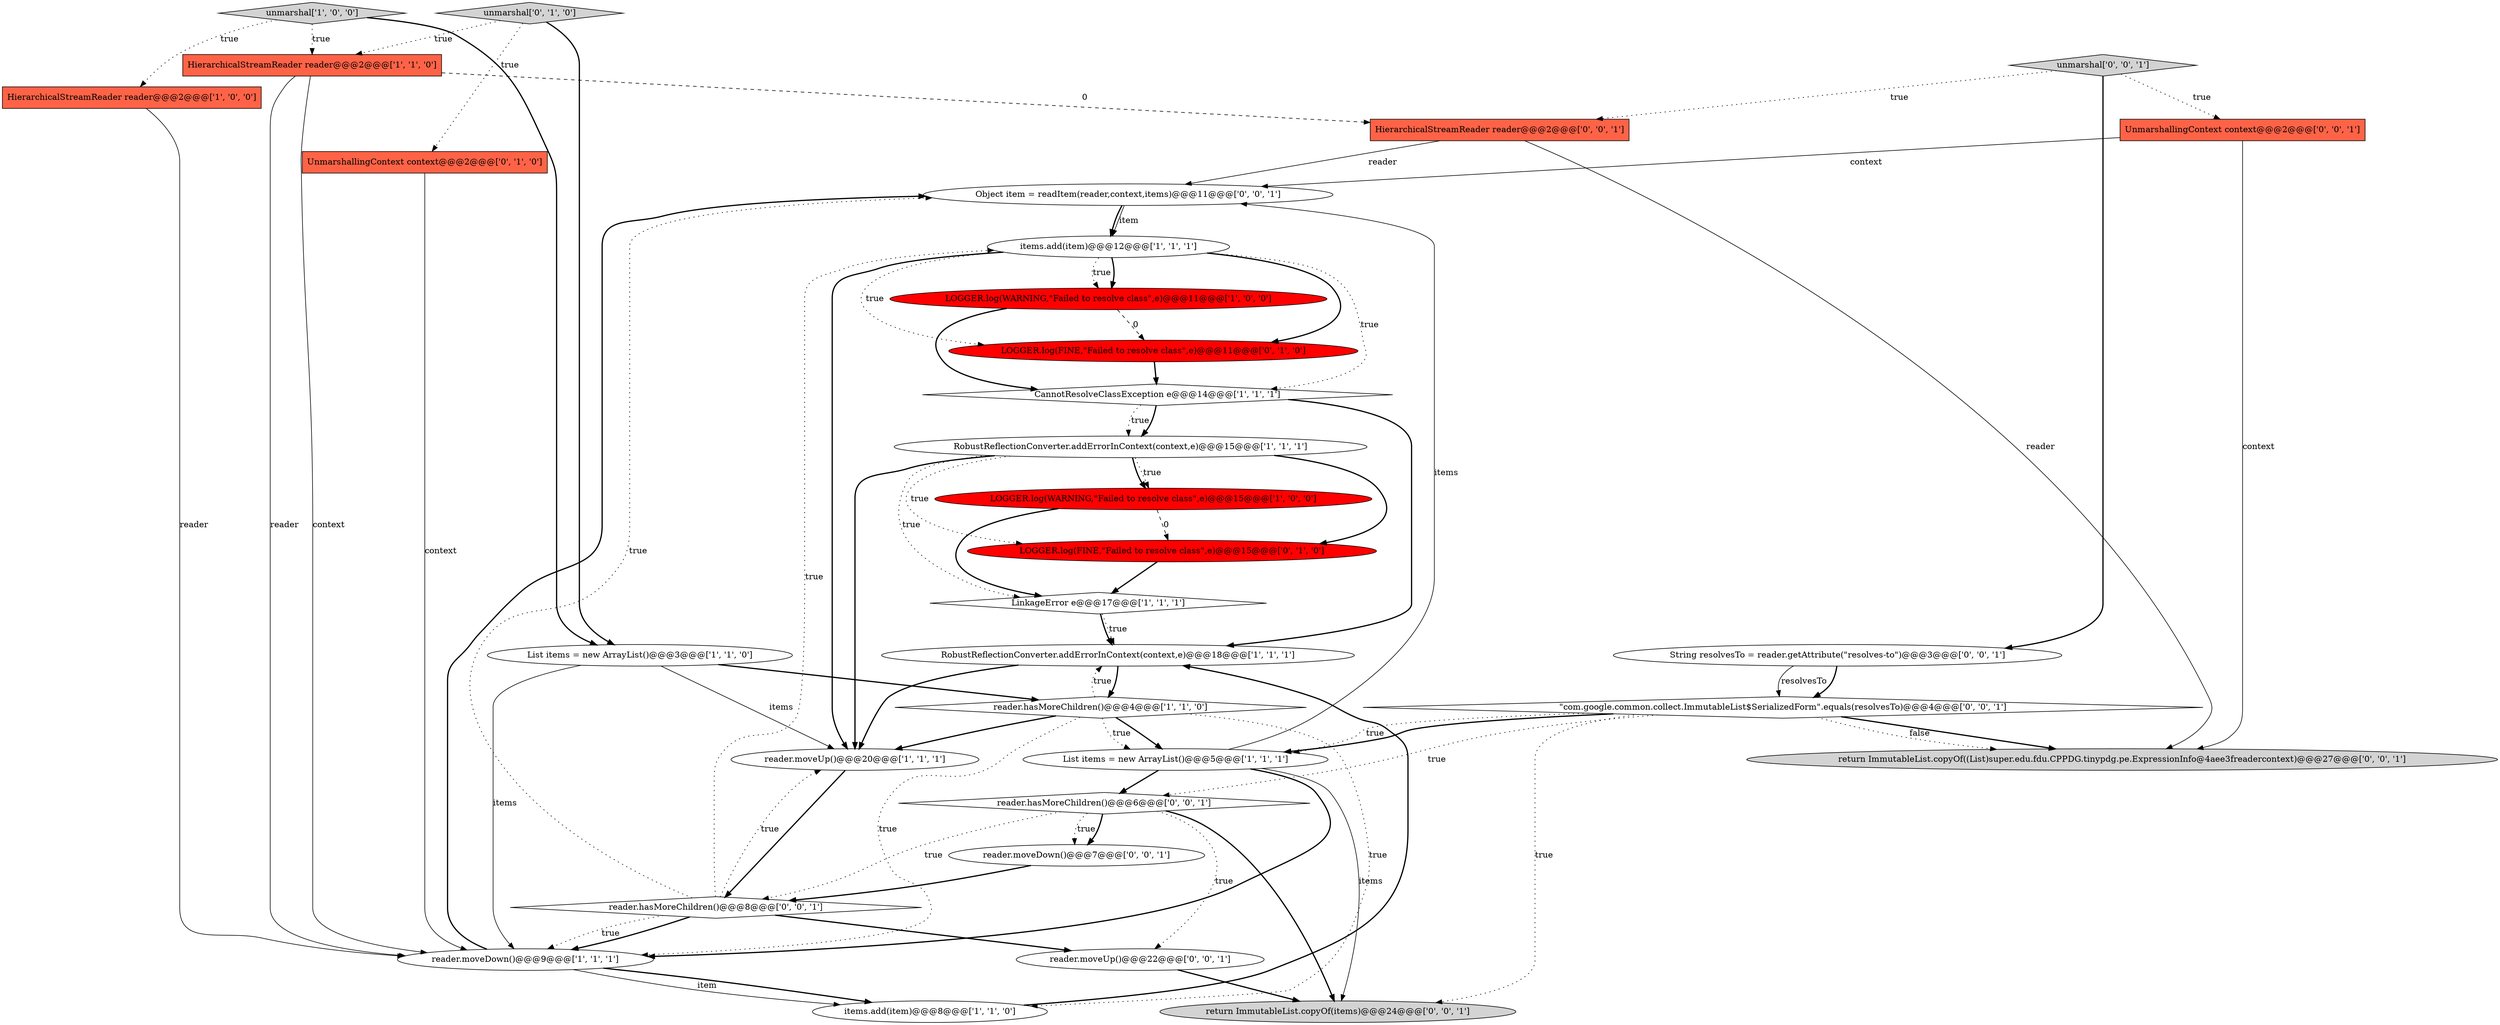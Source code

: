 digraph {
29 [style = filled, label = "Object item = readItem(reader,context,items)@@@11@@@['0', '0', '1']", fillcolor = white, shape = ellipse image = "AAA0AAABBB3BBB"];
6 [style = filled, label = "HierarchicalStreamReader reader@@@2@@@['1', '0', '0']", fillcolor = tomato, shape = box image = "AAA0AAABBB1BBB"];
15 [style = filled, label = "CannotResolveClassException e@@@14@@@['1', '1', '1']", fillcolor = white, shape = diamond image = "AAA0AAABBB1BBB"];
11 [style = filled, label = "unmarshal['1', '0', '0']", fillcolor = lightgray, shape = diamond image = "AAA0AAABBB1BBB"];
14 [style = filled, label = "reader.hasMoreChildren()@@@4@@@['1', '1', '0']", fillcolor = white, shape = diamond image = "AAA0AAABBB1BBB"];
13 [style = filled, label = "HierarchicalStreamReader reader@@@2@@@['1', '1', '0']", fillcolor = tomato, shape = box image = "AAA0AAABBB1BBB"];
7 [style = filled, label = "RobustReflectionConverter.addErrorInContext(context,e)@@@18@@@['1', '1', '1']", fillcolor = white, shape = ellipse image = "AAA0AAABBB1BBB"];
17 [style = filled, label = "unmarshal['0', '1', '0']", fillcolor = lightgray, shape = diamond image = "AAA0AAABBB2BBB"];
21 [style = filled, label = "reader.hasMoreChildren()@@@8@@@['0', '0', '1']", fillcolor = white, shape = diamond image = "AAA0AAABBB3BBB"];
1 [style = filled, label = "LOGGER.log(WARNING,\"Failed to resolve class\",e)@@@11@@@['1', '0', '0']", fillcolor = red, shape = ellipse image = "AAA1AAABBB1BBB"];
28 [style = filled, label = "HierarchicalStreamReader reader@@@2@@@['0', '0', '1']", fillcolor = tomato, shape = box image = "AAA0AAABBB3BBB"];
31 [style = filled, label = "return ImmutableList.copyOf((List)super.edu.fdu.CPPDG.tinypdg.pe.ExpressionInfo@4aee3freadercontext)@@@27@@@['0', '0', '1']", fillcolor = lightgray, shape = ellipse image = "AAA0AAABBB3BBB"];
9 [style = filled, label = "reader.moveUp()@@@20@@@['1', '1', '1']", fillcolor = white, shape = ellipse image = "AAA0AAABBB1BBB"];
22 [style = filled, label = "\"com.google.common.collect.ImmutableList$SerializedForm\".equals(resolvesTo)@@@4@@@['0', '0', '1']", fillcolor = white, shape = diamond image = "AAA0AAABBB3BBB"];
3 [style = filled, label = "LinkageError e@@@17@@@['1', '1', '1']", fillcolor = white, shape = diamond image = "AAA0AAABBB1BBB"];
10 [style = filled, label = "List items = new ArrayList()@@@5@@@['1', '1', '1']", fillcolor = white, shape = ellipse image = "AAA0AAABBB1BBB"];
12 [style = filled, label = "items.add(item)@@@8@@@['1', '1', '0']", fillcolor = white, shape = ellipse image = "AAA0AAABBB1BBB"];
24 [style = filled, label = "return ImmutableList.copyOf(items)@@@24@@@['0', '0', '1']", fillcolor = lightgray, shape = ellipse image = "AAA0AAABBB3BBB"];
5 [style = filled, label = "RobustReflectionConverter.addErrorInContext(context,e)@@@15@@@['1', '1', '1']", fillcolor = white, shape = ellipse image = "AAA0AAABBB1BBB"];
26 [style = filled, label = "reader.hasMoreChildren()@@@6@@@['0', '0', '1']", fillcolor = white, shape = diamond image = "AAA0AAABBB3BBB"];
2 [style = filled, label = "items.add(item)@@@12@@@['1', '1', '1']", fillcolor = white, shape = ellipse image = "AAA0AAABBB1BBB"];
27 [style = filled, label = "reader.moveDown()@@@7@@@['0', '0', '1']", fillcolor = white, shape = ellipse image = "AAA0AAABBB3BBB"];
4 [style = filled, label = "reader.moveDown()@@@9@@@['1', '1', '1']", fillcolor = white, shape = ellipse image = "AAA0AAABBB1BBB"];
16 [style = filled, label = "LOGGER.log(FINE,\"Failed to resolve class\",e)@@@11@@@['0', '1', '0']", fillcolor = red, shape = ellipse image = "AAA1AAABBB2BBB"];
25 [style = filled, label = "reader.moveUp()@@@22@@@['0', '0', '1']", fillcolor = white, shape = ellipse image = "AAA0AAABBB3BBB"];
23 [style = filled, label = "UnmarshallingContext context@@@2@@@['0', '0', '1']", fillcolor = tomato, shape = box image = "AAA0AAABBB3BBB"];
18 [style = filled, label = "UnmarshallingContext context@@@2@@@['0', '1', '0']", fillcolor = tomato, shape = box image = "AAA0AAABBB2BBB"];
30 [style = filled, label = "unmarshal['0', '0', '1']", fillcolor = lightgray, shape = diamond image = "AAA0AAABBB3BBB"];
19 [style = filled, label = "LOGGER.log(FINE,\"Failed to resolve class\",e)@@@15@@@['0', '1', '0']", fillcolor = red, shape = ellipse image = "AAA1AAABBB2BBB"];
20 [style = filled, label = "String resolvesTo = reader.getAttribute(\"resolves-to\")@@@3@@@['0', '0', '1']", fillcolor = white, shape = ellipse image = "AAA0AAABBB3BBB"];
8 [style = filled, label = "LOGGER.log(WARNING,\"Failed to resolve class\",e)@@@15@@@['1', '0', '0']", fillcolor = red, shape = ellipse image = "AAA1AAABBB1BBB"];
0 [style = filled, label = "List items = new ArrayList()@@@3@@@['1', '1', '0']", fillcolor = white, shape = ellipse image = "AAA0AAABBB1BBB"];
15->5 [style = dotted, label="true"];
16->15 [style = bold, label=""];
29->2 [style = solid, label="item"];
5->8 [style = bold, label=""];
8->19 [style = dashed, label="0"];
13->4 [style = solid, label="reader"];
3->7 [style = dotted, label="true"];
22->10 [style = dotted, label="true"];
15->7 [style = bold, label=""];
5->9 [style = bold, label=""];
14->12 [style = dotted, label="true"];
17->18 [style = dotted, label="true"];
30->20 [style = bold, label=""];
10->24 [style = solid, label="items"];
4->12 [style = solid, label="item"];
2->1 [style = bold, label=""];
1->15 [style = bold, label=""];
5->19 [style = dotted, label="true"];
26->27 [style = dotted, label="true"];
26->25 [style = dotted, label="true"];
23->31 [style = solid, label="context"];
8->3 [style = bold, label=""];
21->29 [style = dotted, label="true"];
2->15 [style = dotted, label="true"];
22->31 [style = bold, label=""];
14->10 [style = bold, label=""];
21->2 [style = dotted, label="true"];
10->26 [style = bold, label=""];
4->29 [style = bold, label=""];
2->9 [style = bold, label=""];
21->25 [style = bold, label=""];
5->3 [style = dotted, label="true"];
11->13 [style = dotted, label="true"];
28->29 [style = solid, label="reader"];
26->24 [style = bold, label=""];
22->24 [style = dotted, label="true"];
22->31 [style = dotted, label="false"];
21->4 [style = dotted, label="true"];
0->4 [style = solid, label="items"];
12->7 [style = bold, label=""];
14->10 [style = dotted, label="true"];
15->5 [style = bold, label=""];
10->29 [style = solid, label="items"];
20->22 [style = bold, label=""];
18->4 [style = solid, label="context"];
7->14 [style = bold, label=""];
7->9 [style = bold, label=""];
5->19 [style = bold, label=""];
13->28 [style = dashed, label="0"];
28->31 [style = solid, label="reader"];
26->27 [style = bold, label=""];
25->24 [style = bold, label=""];
0->14 [style = bold, label=""];
11->0 [style = bold, label=""];
29->2 [style = bold, label=""];
17->0 [style = bold, label=""];
21->9 [style = dotted, label="true"];
23->29 [style = solid, label="context"];
3->7 [style = bold, label=""];
22->26 [style = dotted, label="true"];
2->1 [style = dotted, label="true"];
11->6 [style = dotted, label="true"];
26->21 [style = dotted, label="true"];
1->16 [style = dashed, label="0"];
6->4 [style = solid, label="reader"];
14->7 [style = dotted, label="true"];
30->23 [style = dotted, label="true"];
22->10 [style = bold, label=""];
9->21 [style = bold, label=""];
10->4 [style = bold, label=""];
4->12 [style = bold, label=""];
20->22 [style = solid, label="resolvesTo"];
14->9 [style = bold, label=""];
0->9 [style = solid, label="items"];
13->4 [style = solid, label="context"];
5->8 [style = dotted, label="true"];
14->4 [style = dotted, label="true"];
17->13 [style = dotted, label="true"];
30->28 [style = dotted, label="true"];
27->21 [style = bold, label=""];
19->3 [style = bold, label=""];
2->16 [style = dotted, label="true"];
21->4 [style = bold, label=""];
2->16 [style = bold, label=""];
}
